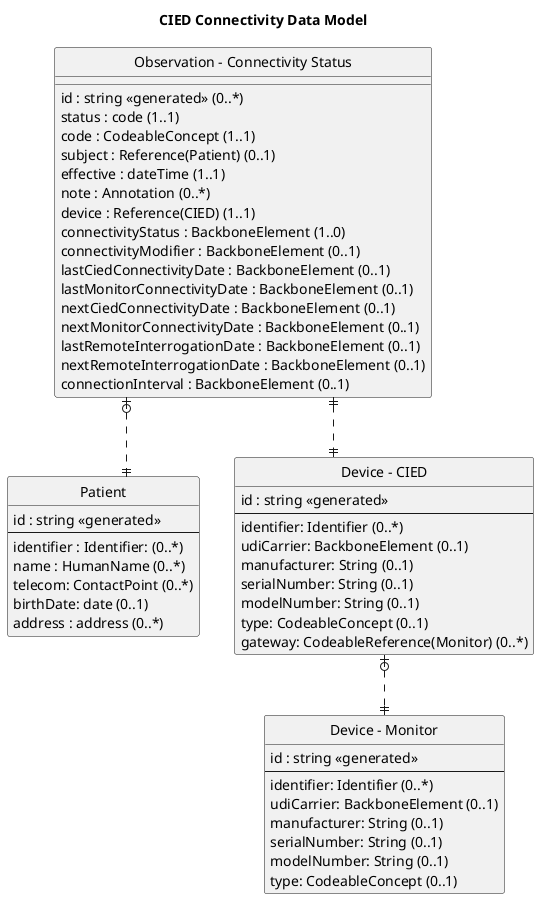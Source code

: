 @startuml
title CIED Connectivity Data Model

hide circle

skinparam linetype ortho

entity "Patient" as Patient {
  id : string <<generated>>
  --
  identifier : Identifier: (0..*)
  name : HumanName (0..*)
  telecom: ContactPoint (0..*)
  birthDate: date (0..1)
  address : address (0..*)   
}

entity "Device - CIED" as cied {
  id : string <<generated>>
  --
  identifier: Identifier (0..*)
  udiCarrier: BackboneElement (0..1)
  manufacturer: String (0..1)
  serialNumber: String (0..1)
  modelNumber: String (0..1)
  type: CodeableConcept (0..1)
  gateway: CodeableReference(Monitor) (0..*)
}

entity "Device - Monitor" as monitor {
  id : string <<generated>>
  --
  identifier: Identifier (0..*)
  udiCarrier: BackboneElement (0..1)
  manufacturer: String (0..1)
  serialNumber: String (0..1)
  modelNumber: String (0..1)
  type: CodeableConcept (0..1)
}
/' - 3/19/25 remove encounter and device association from connectivity use case
entity "DeviceAssociation" as devassoc {
    id: id <<1..1>>
    --
    identifier: Identifier (0..*)
    device: Reference(Device) (1..1)
    status: CodeableConcept (1..1)
    subject: Reference(Patient) (0..1)   
}
'/

entity "Observation - Connectivity Status" as Connectivity {
    id : string <<generated>> (0..*)
    status : code (1..1)
    code : CodeableConcept (1..1)
    subject : Reference(Patient) (0..1)
    effective : dateTime (1..1)
    note : Annotation (0..*)
    device : Reference(CIED) (1..1)
    connectivityStatus : BackboneElement (1..0)
    connectivityModifier : BackboneElement (0..1)
    lastCiedConnectivityDate : BackboneElement (0..1)
    lastMonitorConnectivityDate : BackboneElement (0..1)
    nextCiedConnectivityDate : BackboneElement (0..1)
    nextMonitorConnectivityDate : BackboneElement (0..1)
    lastRemoteInterrogationDate : BackboneElement (0..1)
    nextRemoteInterrogationDate : BackboneElement (0..1)
    connectionInterval : BackboneElement (0..1)
}
/' - 3/19/25 remove encounter and device association from connectivity use case
entity "Encounter" as Encounter {
  *id : string <<generated>>
  --
  identifier : Identifier: (1..*)
  status : Code (1..1)
  type: CodeableConcept (1..*)
  subject: Reference(Patient) (1..1) 
  participant: Reference(Device) (1..*)
  actualPeriod: Period (0..1)
  plannedStartDate (0..1)
}
'/

Connectivity |o..|| Patient
Connectivity ||..|| cied
cied |o..|| monitor
/' - 3/19/25 remove encounter and device association from connectivity
devassoc ||..|| cied
devassoc ||..o| Patient
devassoc ||..o| monitor
Encounter ||..|| Patient
Encounter ||..|| cied
Encounter ||..|| monitor
'/
@enduml